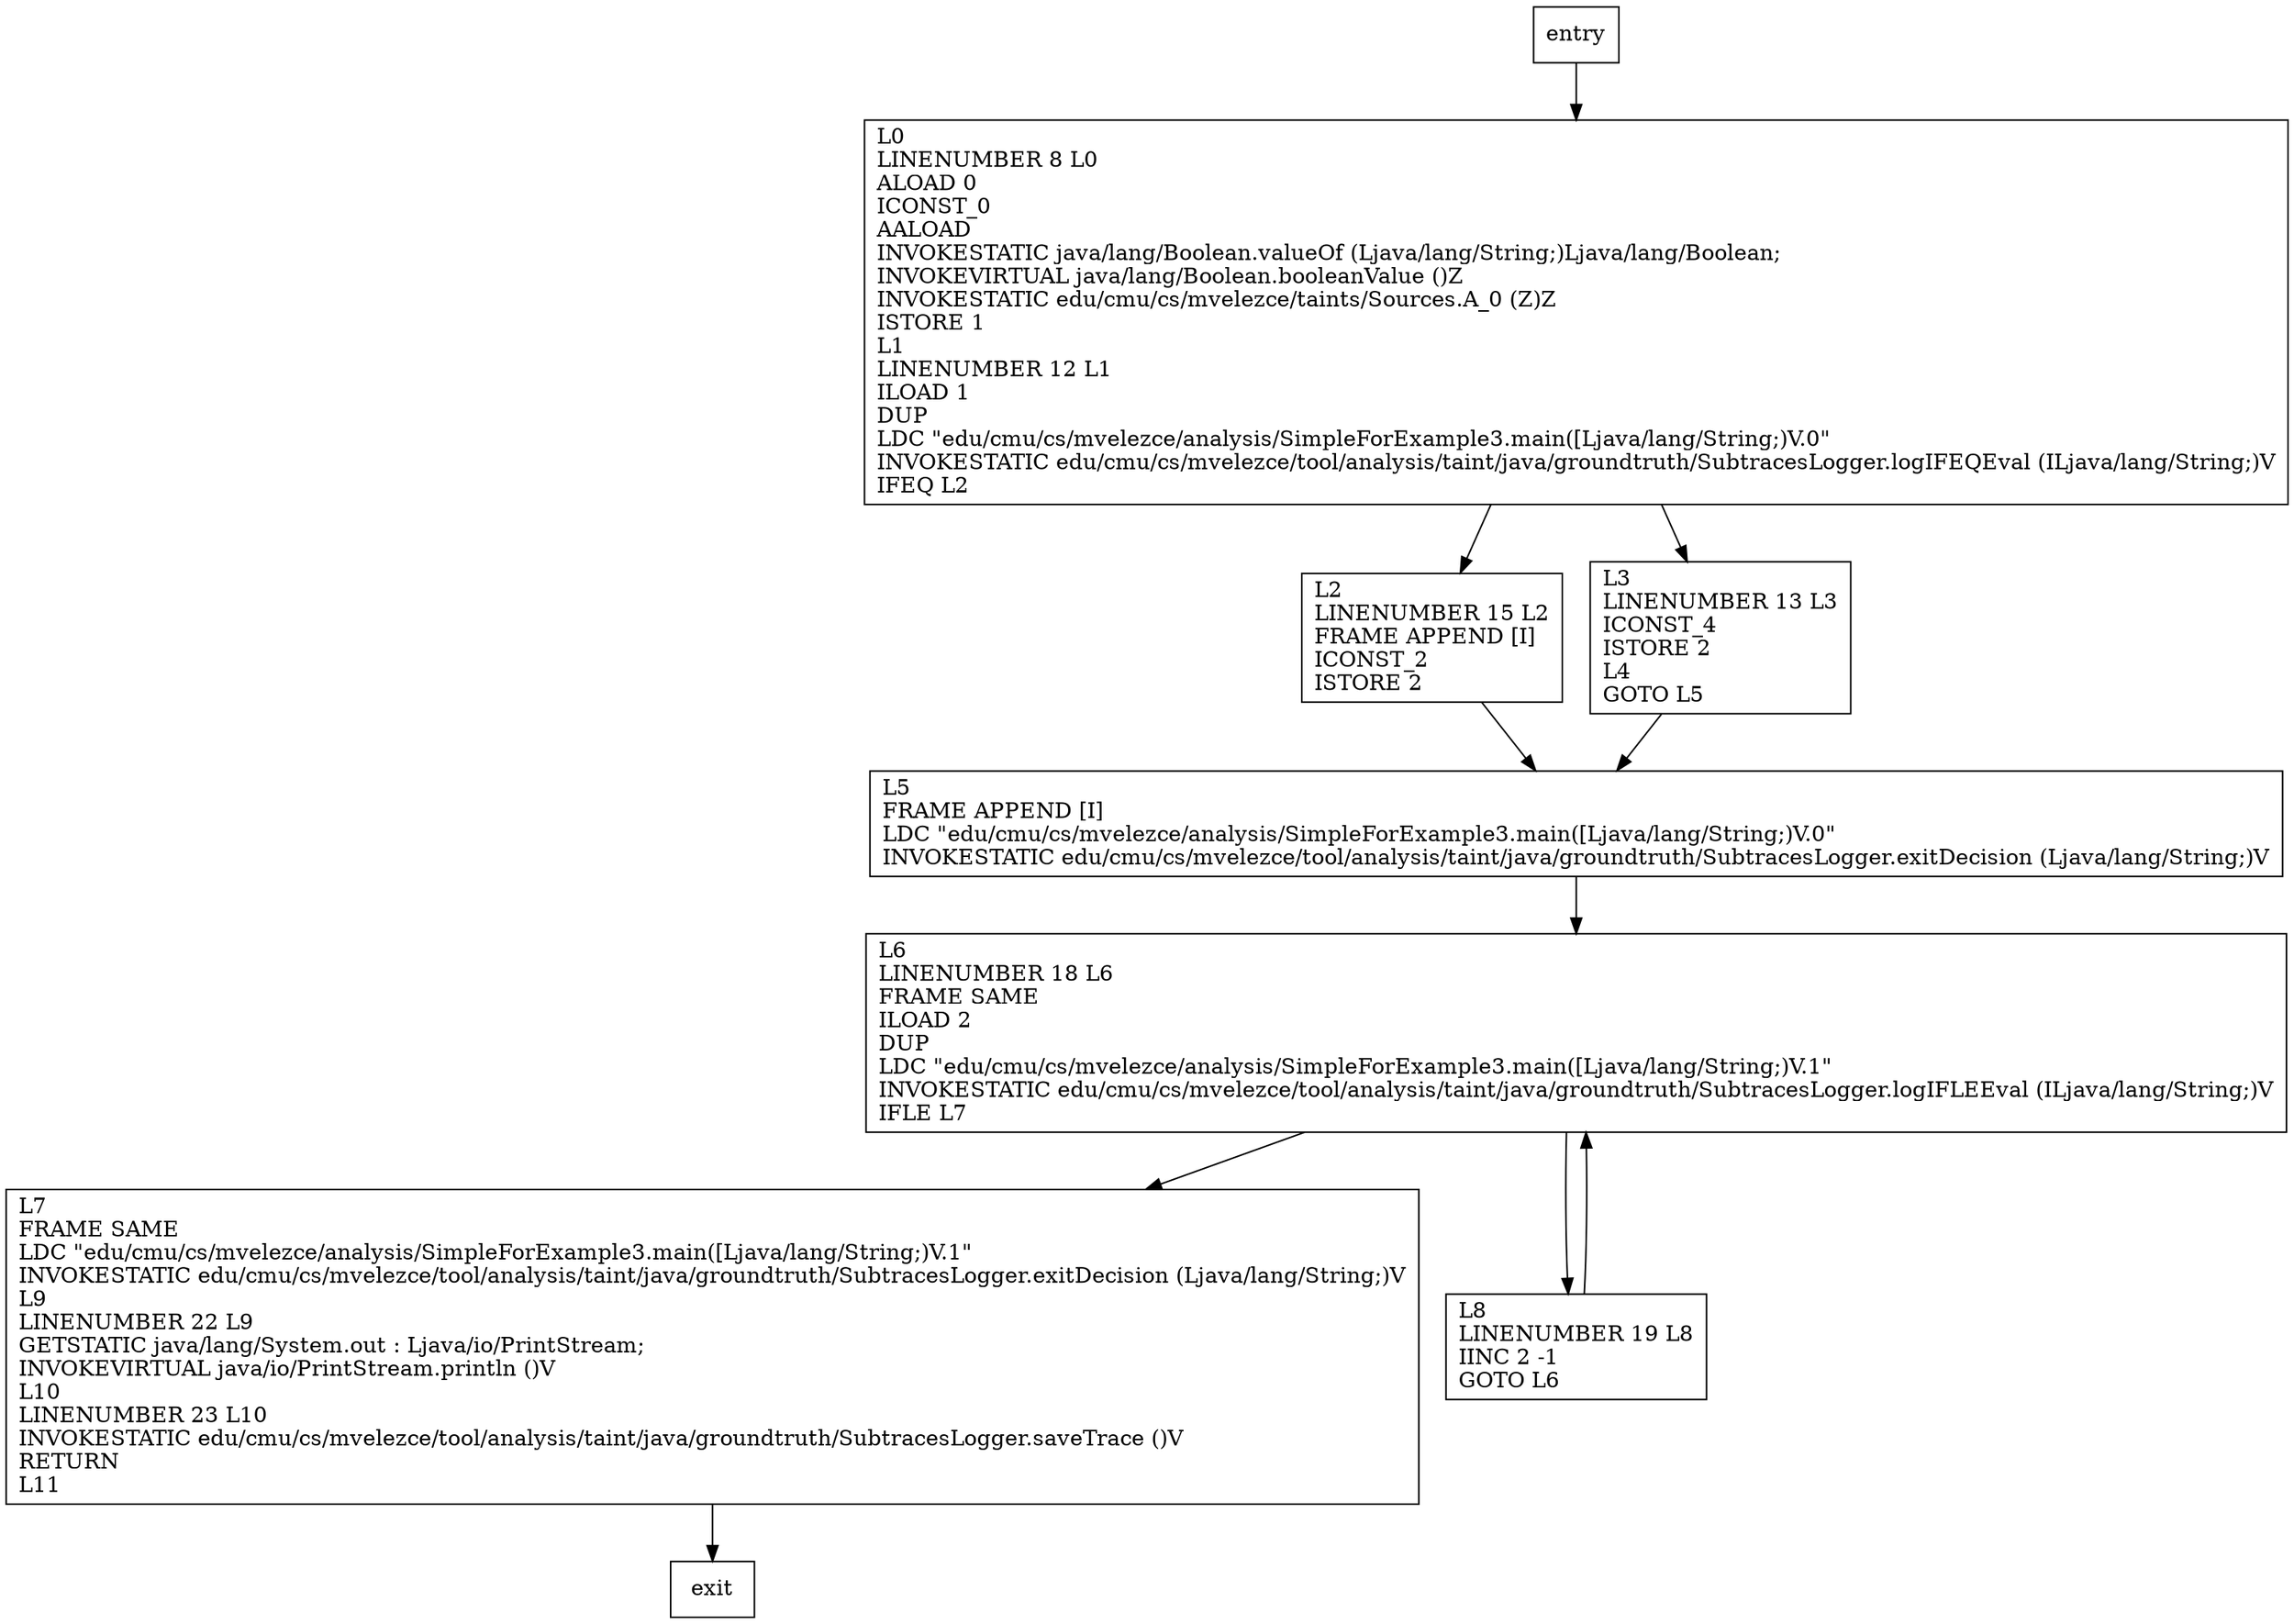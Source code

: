 digraph main {
node [shape=record];
2133676028 [label="L5\lFRAME APPEND [I]\lLDC \"edu/cmu/cs/mvelezce/analysis/SimpleForExample3.main([Ljava/lang/String;)V.0\"\lINVOKESTATIC edu/cmu/cs/mvelezce/tool/analysis/taint/java/groundtruth/SubtracesLogger.exitDecision (Ljava/lang/String;)V\l"];
518225018 [label="L7\lFRAME SAME\lLDC \"edu/cmu/cs/mvelezce/analysis/SimpleForExample3.main([Ljava/lang/String;)V.1\"\lINVOKESTATIC edu/cmu/cs/mvelezce/tool/analysis/taint/java/groundtruth/SubtracesLogger.exitDecision (Ljava/lang/String;)V\lL9\lLINENUMBER 22 L9\lGETSTATIC java/lang/System.out : Ljava/io/PrintStream;\lINVOKEVIRTUAL java/io/PrintStream.println ()V\lL10\lLINENUMBER 23 L10\lINVOKESTATIC edu/cmu/cs/mvelezce/tool/analysis/taint/java/groundtruth/SubtracesLogger.saveTrace ()V\lRETURN\lL11\l"];
942226723 [label="L6\lLINENUMBER 18 L6\lFRAME SAME\lILOAD 2\lDUP\lLDC \"edu/cmu/cs/mvelezce/analysis/SimpleForExample3.main([Ljava/lang/String;)V.1\"\lINVOKESTATIC edu/cmu/cs/mvelezce/tool/analysis/taint/java/groundtruth/SubtracesLogger.logIFLEEval (ILjava/lang/String;)V\lIFLE L7\l"];
1522506358 [label="L2\lLINENUMBER 15 L2\lFRAME APPEND [I]\lICONST_2\lISTORE 2\l"];
1232329423 [label="L8\lLINENUMBER 19 L8\lIINC 2 -1\lGOTO L6\l"];
1309878939 [label="L3\lLINENUMBER 13 L3\lICONST_4\lISTORE 2\lL4\lGOTO L5\l"];
2142703252 [label="L0\lLINENUMBER 8 L0\lALOAD 0\lICONST_0\lAALOAD\lINVOKESTATIC java/lang/Boolean.valueOf (Ljava/lang/String;)Ljava/lang/Boolean;\lINVOKEVIRTUAL java/lang/Boolean.booleanValue ()Z\lINVOKESTATIC edu/cmu/cs/mvelezce/taints/Sources.A_0 (Z)Z\lISTORE 1\lL1\lLINENUMBER 12 L1\lILOAD 1\lDUP\lLDC \"edu/cmu/cs/mvelezce/analysis/SimpleForExample3.main([Ljava/lang/String;)V.0\"\lINVOKESTATIC edu/cmu/cs/mvelezce/tool/analysis/taint/java/groundtruth/SubtracesLogger.logIFEQEval (ILjava/lang/String;)V\lIFEQ L2\l"];
entry;
exit;
entry -> 2142703252;
2133676028 -> 942226723;
518225018 -> exit;
942226723 -> 518225018;
942226723 -> 1232329423;
1522506358 -> 2133676028;
1232329423 -> 942226723;
1309878939 -> 2133676028;
2142703252 -> 1522506358;
2142703252 -> 1309878939;
}
